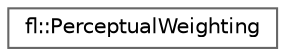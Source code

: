 digraph "Graphical Class Hierarchy"
{
 // INTERACTIVE_SVG=YES
 // LATEX_PDF_SIZE
  bgcolor="transparent";
  edge [fontname=Helvetica,fontsize=10,labelfontname=Helvetica,labelfontsize=10];
  node [fontname=Helvetica,fontsize=10,shape=box,height=0.2,width=0.4];
  rankdir="LR";
  Node0 [id="Node000000",label="fl::PerceptualWeighting",height=0.2,width=0.4,color="grey40", fillcolor="white", style="filled",URL="$d6/dd1/classfl_1_1_perceptual_weighting.html",tooltip=" "];
}
